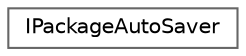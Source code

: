 digraph "Graphical Class Hierarchy"
{
 // INTERACTIVE_SVG=YES
 // LATEX_PDF_SIZE
  bgcolor="transparent";
  edge [fontname=Helvetica,fontsize=10,labelfontname=Helvetica,labelfontsize=10];
  node [fontname=Helvetica,fontsize=10,shape=box,height=0.2,width=0.4];
  rankdir="LR";
  Node0 [id="Node000000",label="IPackageAutoSaver",height=0.2,width=0.4,color="grey40", fillcolor="white", style="filled",URL="$d4/df6/classIPackageAutoSaver.html",tooltip="An interface to handle the creation, destruction, and restoration of auto-saved packages."];
}
